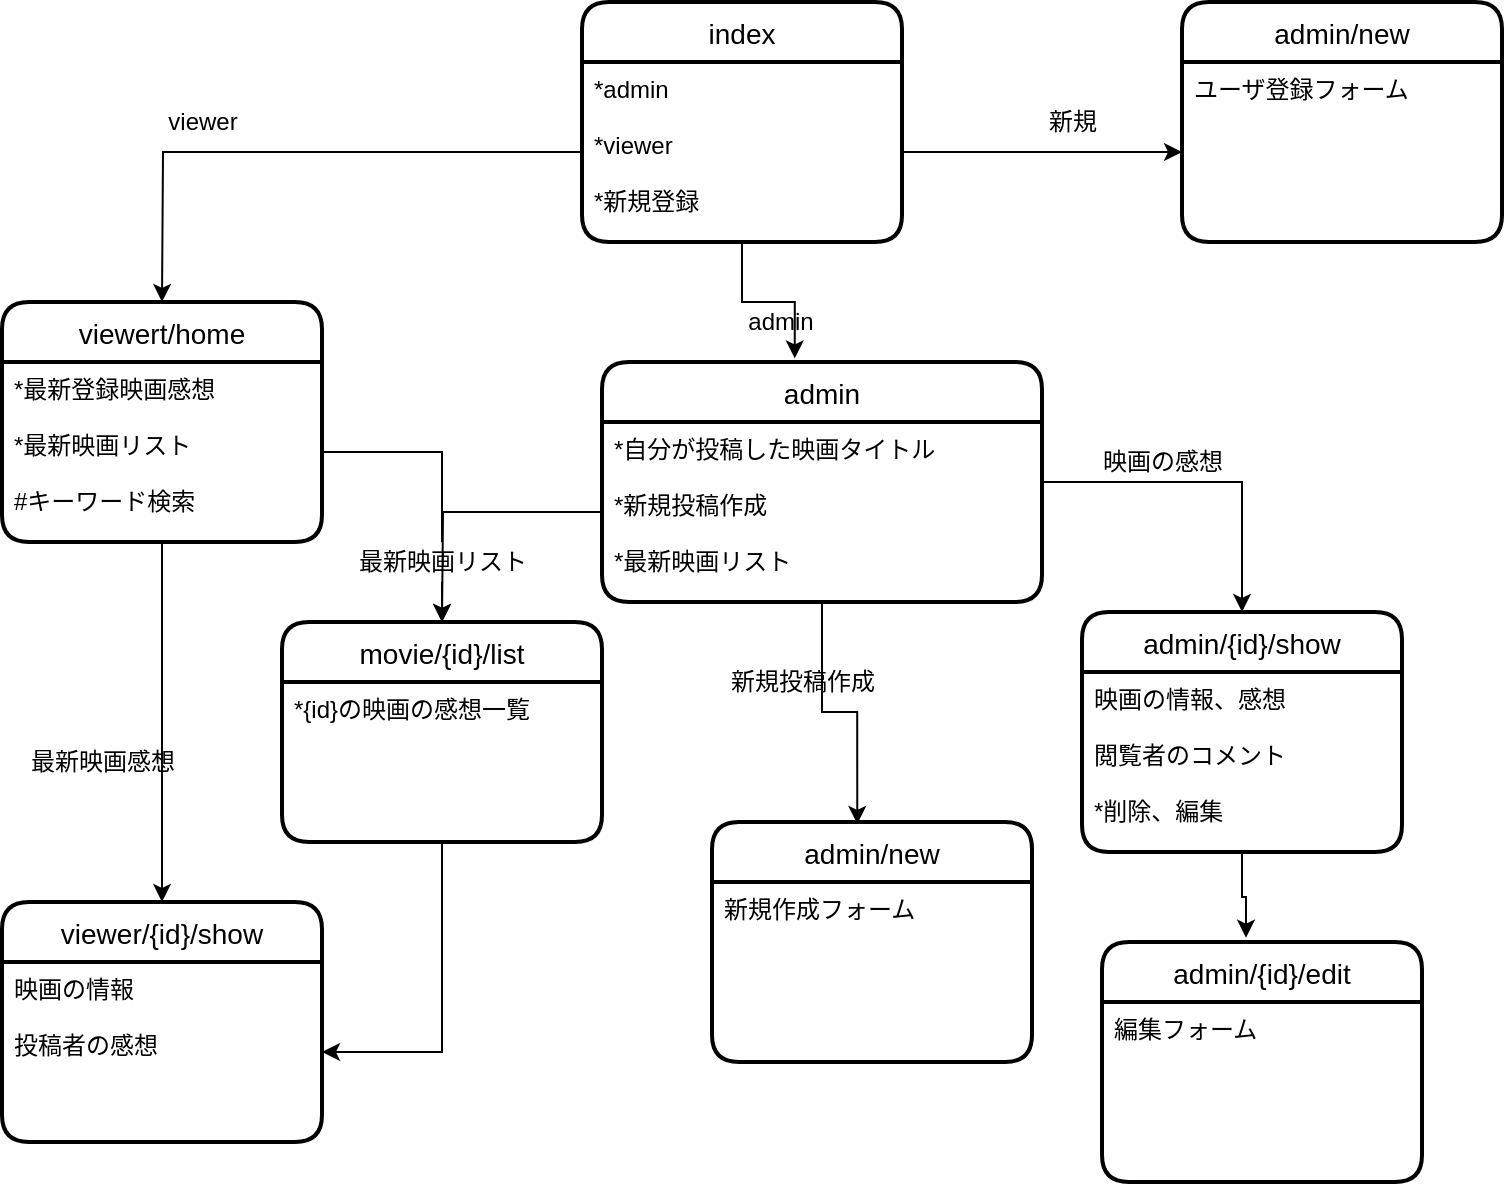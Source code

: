 <mxfile version="14.6.13" type="device"><diagram id="ZgyLlIXZgUvVWs5_8Kse" name="ページ1"><mxGraphModel dx="1264" dy="632" grid="1" gridSize="10" guides="1" tooltips="1" connect="1" arrows="1" fold="1" page="1" pageScale="1" pageWidth="827" pageHeight="1169" math="0" shadow="0"><root><mxCell id="0"/><mxCell id="1" parent="0"/><mxCell id="QGR6XgTeXHgypJdG_RDj-1" value="admin/new" style="swimlane;childLayout=stackLayout;horizontal=1;startSize=30;horizontalStack=0;rounded=1;fontSize=14;fontStyle=0;strokeWidth=2;resizeParent=0;resizeLast=1;shadow=0;dashed=0;align=center;" parent="1" vertex="1"><mxGeometry x="640" y="30" width="160" height="120" as="geometry"/></mxCell><mxCell id="QGR6XgTeXHgypJdG_RDj-2" value="ユーザ登録フォーム" style="align=left;strokeColor=none;fillColor=none;spacingLeft=4;fontSize=12;verticalAlign=top;resizable=0;rotatable=0;part=1;" parent="QGR6XgTeXHgypJdG_RDj-1" vertex="1"><mxGeometry y="30" width="160" height="90" as="geometry"/></mxCell><mxCell id="QGR6XgTeXHgypJdG_RDj-3" value="index" style="swimlane;childLayout=stackLayout;horizontal=1;startSize=30;horizontalStack=0;rounded=1;fontSize=14;fontStyle=0;strokeWidth=2;resizeParent=0;resizeLast=1;shadow=0;dashed=0;align=center;" parent="1" vertex="1"><mxGeometry x="340" y="30" width="160" height="120" as="geometry"/></mxCell><mxCell id="QGR6XgTeXHgypJdG_RDj-4" value="*admin&#10;&#10;*viewer&#10;&#10;*新規登録" style="align=left;strokeColor=none;fillColor=none;spacingLeft=4;fontSize=12;verticalAlign=top;resizable=0;rotatable=0;part=1;" parent="QGR6XgTeXHgypJdG_RDj-3" vertex="1"><mxGeometry y="30" width="160" height="90" as="geometry"/></mxCell><mxCell id="QGR6XgTeXHgypJdG_RDj-5" value="viewert/home" style="swimlane;childLayout=stackLayout;horizontal=1;startSize=30;horizontalStack=0;rounded=1;fontSize=14;fontStyle=0;strokeWidth=2;resizeParent=0;resizeLast=1;shadow=0;dashed=0;align=center;" parent="1" vertex="1"><mxGeometry x="50" y="180" width="160" height="120" as="geometry"/></mxCell><mxCell id="QGR6XgTeXHgypJdG_RDj-6" value="*最新登録映画感想&#10;&#10;*最新映画リスト&#10;&#10;#キーワード検索" style="align=left;strokeColor=none;fillColor=none;spacingLeft=4;fontSize=12;verticalAlign=top;resizable=0;rotatable=0;part=1;" parent="QGR6XgTeXHgypJdG_RDj-5" vertex="1"><mxGeometry y="30" width="160" height="90" as="geometry"/></mxCell><mxCell id="QGR6XgTeXHgypJdG_RDj-26" style="edgeStyle=orthogonalEdgeStyle;rounded=0;orthogonalLoop=1;jettySize=auto;html=1;" parent="1" source="QGR6XgTeXHgypJdG_RDj-7" target="QGR6XgTeXHgypJdG_RDj-24" edge="1"><mxGeometry relative="1" as="geometry"/></mxCell><mxCell id="QGR6XgTeXHgypJdG_RDj-7" value="admin" style="swimlane;childLayout=stackLayout;horizontal=1;startSize=30;horizontalStack=0;rounded=1;fontSize=14;fontStyle=0;strokeWidth=2;resizeParent=0;resizeLast=1;shadow=0;dashed=0;align=center;" parent="1" vertex="1"><mxGeometry x="350" y="210" width="220" height="120" as="geometry"/></mxCell><mxCell id="QGR6XgTeXHgypJdG_RDj-8" value="*自分が投稿した映画タイトル&#10;&#10;*新規投稿作成&#10;&#10;*最新映画リスト" style="align=left;strokeColor=none;fillColor=none;spacingLeft=4;fontSize=12;verticalAlign=top;resizable=0;rotatable=0;part=1;" parent="QGR6XgTeXHgypJdG_RDj-7" vertex="1"><mxGeometry y="30" width="220" height="90" as="geometry"/></mxCell><mxCell id="QGR6XgTeXHgypJdG_RDj-9" style="edgeStyle=orthogonalEdgeStyle;rounded=0;orthogonalLoop=1;jettySize=auto;html=1;" parent="1" source="QGR6XgTeXHgypJdG_RDj-4" edge="1"><mxGeometry relative="1" as="geometry"><mxPoint x="130" y="180" as="targetPoint"/></mxGeometry></mxCell><mxCell id="QGR6XgTeXHgypJdG_RDj-10" value="viewer" style="text;html=1;align=center;verticalAlign=middle;resizable=0;points=[];autosize=1;strokeColor=none;" parent="1" vertex="1"><mxGeometry x="125" y="80" width="50" height="20" as="geometry"/></mxCell><mxCell id="QGR6XgTeXHgypJdG_RDj-11" style="edgeStyle=orthogonalEdgeStyle;rounded=0;orthogonalLoop=1;jettySize=auto;html=1;entryX=0.438;entryY=-0.015;entryDx=0;entryDy=0;entryPerimeter=0;" parent="1" source="QGR6XgTeXHgypJdG_RDj-4" target="QGR6XgTeXHgypJdG_RDj-7" edge="1"><mxGeometry relative="1" as="geometry"/></mxCell><mxCell id="QGR6XgTeXHgypJdG_RDj-12" value="admin" style="text;html=1;align=center;verticalAlign=middle;resizable=0;points=[];autosize=1;strokeColor=none;" parent="1" vertex="1"><mxGeometry x="414" y="180" width="50" height="20" as="geometry"/></mxCell><mxCell id="QGR6XgTeXHgypJdG_RDj-13" style="edgeStyle=orthogonalEdgeStyle;rounded=0;orthogonalLoop=1;jettySize=auto;html=1;entryX=0;entryY=0.5;entryDx=0;entryDy=0;" parent="1" source="QGR6XgTeXHgypJdG_RDj-4" target="QGR6XgTeXHgypJdG_RDj-2" edge="1"><mxGeometry relative="1" as="geometry"/></mxCell><mxCell id="QGR6XgTeXHgypJdG_RDj-14" value="新規" style="text;html=1;align=center;verticalAlign=middle;resizable=0;points=[];autosize=1;strokeColor=none;" parent="1" vertex="1"><mxGeometry x="565" y="80" width="40" height="20" as="geometry"/></mxCell><mxCell id="QGR6XgTeXHgypJdG_RDj-15" value="movie/{id}/list" style="swimlane;childLayout=stackLayout;horizontal=1;startSize=30;horizontalStack=0;rounded=1;fontSize=14;fontStyle=0;strokeWidth=2;resizeParent=0;resizeLast=1;shadow=0;dashed=0;align=center;" parent="1" vertex="1"><mxGeometry x="190" y="340" width="160" height="110" as="geometry"/></mxCell><mxCell id="QGR6XgTeXHgypJdG_RDj-16" value="*{id}の映画の感想一覧" style="align=left;strokeColor=none;fillColor=none;spacingLeft=4;fontSize=12;verticalAlign=top;resizable=0;rotatable=0;part=1;" parent="QGR6XgTeXHgypJdG_RDj-15" vertex="1"><mxGeometry y="30" width="160" height="80" as="geometry"/></mxCell><mxCell id="QGR6XgTeXHgypJdG_RDj-17" style="edgeStyle=orthogonalEdgeStyle;rounded=0;orthogonalLoop=1;jettySize=auto;html=1;entryX=0.5;entryY=0;entryDx=0;entryDy=0;startArrow=none;" parent="1" source="QGR6XgTeXHgypJdG_RDj-21" target="QGR6XgTeXHgypJdG_RDj-15" edge="1"><mxGeometry relative="1" as="geometry"/></mxCell><mxCell id="QGR6XgTeXHgypJdG_RDj-22" style="edgeStyle=orthogonalEdgeStyle;rounded=0;orthogonalLoop=1;jettySize=auto;html=1;" parent="1" source="QGR6XgTeXHgypJdG_RDj-8" edge="1"><mxGeometry relative="1" as="geometry"><mxPoint x="270" y="340" as="targetPoint"/></mxGeometry></mxCell><mxCell id="QGR6XgTeXHgypJdG_RDj-21" value="最新映画リスト" style="text;html=1;align=center;verticalAlign=middle;resizable=0;points=[];autosize=1;strokeColor=none;" parent="1" vertex="1"><mxGeometry x="220" y="300" width="100" height="20" as="geometry"/></mxCell><mxCell id="QGR6XgTeXHgypJdG_RDj-23" value="" style="edgeStyle=orthogonalEdgeStyle;rounded=0;orthogonalLoop=1;jettySize=auto;html=1;entryX=0.5;entryY=0;entryDx=0;entryDy=0;endArrow=none;" parent="1" source="QGR6XgTeXHgypJdG_RDj-6" target="QGR6XgTeXHgypJdG_RDj-21" edge="1"><mxGeometry relative="1" as="geometry"><mxPoint x="130" y="300" as="sourcePoint"/><mxPoint x="270" y="340" as="targetPoint"/></mxGeometry></mxCell><mxCell id="QGR6XgTeXHgypJdG_RDj-24" value="admin/{id}/show" style="swimlane;childLayout=stackLayout;horizontal=1;startSize=30;horizontalStack=0;rounded=1;fontSize=14;fontStyle=0;strokeWidth=2;resizeParent=0;resizeLast=1;shadow=0;dashed=0;align=center;" parent="1" vertex="1"><mxGeometry x="590" y="335" width="160" height="120" as="geometry"/></mxCell><mxCell id="QGR6XgTeXHgypJdG_RDj-25" value="映画の情報、感想&#10;&#10;閲覧者のコメント&#10;&#10;*削除、編集" style="align=left;strokeColor=none;fillColor=none;spacingLeft=4;fontSize=12;verticalAlign=top;resizable=0;rotatable=0;part=1;" parent="QGR6XgTeXHgypJdG_RDj-24" vertex="1"><mxGeometry y="30" width="160" height="90" as="geometry"/></mxCell><mxCell id="QGR6XgTeXHgypJdG_RDj-29" style="edgeStyle=orthogonalEdgeStyle;rounded=0;orthogonalLoop=1;jettySize=auto;html=1;entryX=0.45;entryY=-0.018;entryDx=0;entryDy=0;entryPerimeter=0;" parent="1" source="QGR6XgTeXHgypJdG_RDj-25" target="QGR6XgTeXHgypJdG_RDj-30" edge="1"><mxGeometry relative="1" as="geometry"><mxPoint x="740" y="500" as="targetPoint"/></mxGeometry></mxCell><mxCell id="QGR6XgTeXHgypJdG_RDj-30" value="admin/{id}/edit" style="swimlane;childLayout=stackLayout;horizontal=1;startSize=30;horizontalStack=0;rounded=1;fontSize=14;fontStyle=0;strokeWidth=2;resizeParent=0;resizeLast=1;shadow=0;dashed=0;align=center;" parent="1" vertex="1"><mxGeometry x="600" y="500" width="160" height="120" as="geometry"/></mxCell><mxCell id="QGR6XgTeXHgypJdG_RDj-31" value="編集フォーム" style="align=left;strokeColor=none;fillColor=none;spacingLeft=4;fontSize=12;verticalAlign=top;resizable=0;rotatable=0;part=1;" parent="QGR6XgTeXHgypJdG_RDj-30" vertex="1"><mxGeometry y="30" width="160" height="90" as="geometry"/></mxCell><mxCell id="QGR6XgTeXHgypJdG_RDj-32" value="映画の感想" style="text;html=1;align=center;verticalAlign=middle;resizable=0;points=[];autosize=1;strokeColor=none;" parent="1" vertex="1"><mxGeometry x="590" y="250" width="80" height="20" as="geometry"/></mxCell><mxCell id="QGR6XgTeXHgypJdG_RDj-33" value="admin/new" style="swimlane;childLayout=stackLayout;horizontal=1;startSize=30;horizontalStack=0;rounded=1;fontSize=14;fontStyle=0;strokeWidth=2;resizeParent=0;resizeLast=1;shadow=0;dashed=0;align=center;" parent="1" vertex="1"><mxGeometry x="405" y="440" width="160" height="120" as="geometry"/></mxCell><mxCell id="QGR6XgTeXHgypJdG_RDj-34" value="新規作成フォーム" style="align=left;strokeColor=none;fillColor=none;spacingLeft=4;fontSize=12;verticalAlign=top;resizable=0;rotatable=0;part=1;" parent="QGR6XgTeXHgypJdG_RDj-33" vertex="1"><mxGeometry y="30" width="160" height="90" as="geometry"/></mxCell><mxCell id="QGR6XgTeXHgypJdG_RDj-35" style="edgeStyle=orthogonalEdgeStyle;rounded=0;orthogonalLoop=1;jettySize=auto;html=1;entryX=0.454;entryY=0.008;entryDx=0;entryDy=0;entryPerimeter=0;" parent="1" source="QGR6XgTeXHgypJdG_RDj-8" target="QGR6XgTeXHgypJdG_RDj-33" edge="1"><mxGeometry relative="1" as="geometry"/></mxCell><mxCell id="QGR6XgTeXHgypJdG_RDj-38" value="viewer/{id}/show" style="swimlane;childLayout=stackLayout;horizontal=1;startSize=30;horizontalStack=0;rounded=1;fontSize=14;fontStyle=0;strokeWidth=2;resizeParent=0;resizeLast=1;shadow=0;dashed=0;align=center;" parent="1" vertex="1"><mxGeometry x="50" y="480" width="160" height="120" as="geometry"/></mxCell><mxCell id="QGR6XgTeXHgypJdG_RDj-39" value="映画の情報&#10;&#10;投稿者の感想" style="align=left;strokeColor=none;fillColor=none;spacingLeft=4;fontSize=12;verticalAlign=top;resizable=0;rotatable=0;part=1;" parent="QGR6XgTeXHgypJdG_RDj-38" vertex="1"><mxGeometry y="30" width="160" height="90" as="geometry"/></mxCell><mxCell id="QGR6XgTeXHgypJdG_RDj-40" style="edgeStyle=orthogonalEdgeStyle;rounded=0;orthogonalLoop=1;jettySize=auto;html=1;" parent="1" source="QGR6XgTeXHgypJdG_RDj-6" target="QGR6XgTeXHgypJdG_RDj-38" edge="1"><mxGeometry relative="1" as="geometry"/></mxCell><mxCell id="QGR6XgTeXHgypJdG_RDj-41" value="最新映画感想" style="text;html=1;align=center;verticalAlign=middle;resizable=0;points=[];autosize=1;strokeColor=none;" parent="1" vertex="1"><mxGeometry x="55" y="400" width="90" height="20" as="geometry"/></mxCell><mxCell id="QGR6XgTeXHgypJdG_RDj-42" value="新規投稿作成" style="text;html=1;align=center;verticalAlign=middle;resizable=0;points=[];autosize=1;strokeColor=none;" parent="1" vertex="1"><mxGeometry x="405" y="360" width="90" height="20" as="geometry"/></mxCell><mxCell id="QGR6XgTeXHgypJdG_RDj-43" style="edgeStyle=orthogonalEdgeStyle;rounded=0;orthogonalLoop=1;jettySize=auto;html=1;entryX=1;entryY=0.5;entryDx=0;entryDy=0;" parent="1" source="QGR6XgTeXHgypJdG_RDj-16" target="QGR6XgTeXHgypJdG_RDj-39" edge="1"><mxGeometry relative="1" as="geometry"/></mxCell></root></mxGraphModel></diagram></mxfile>